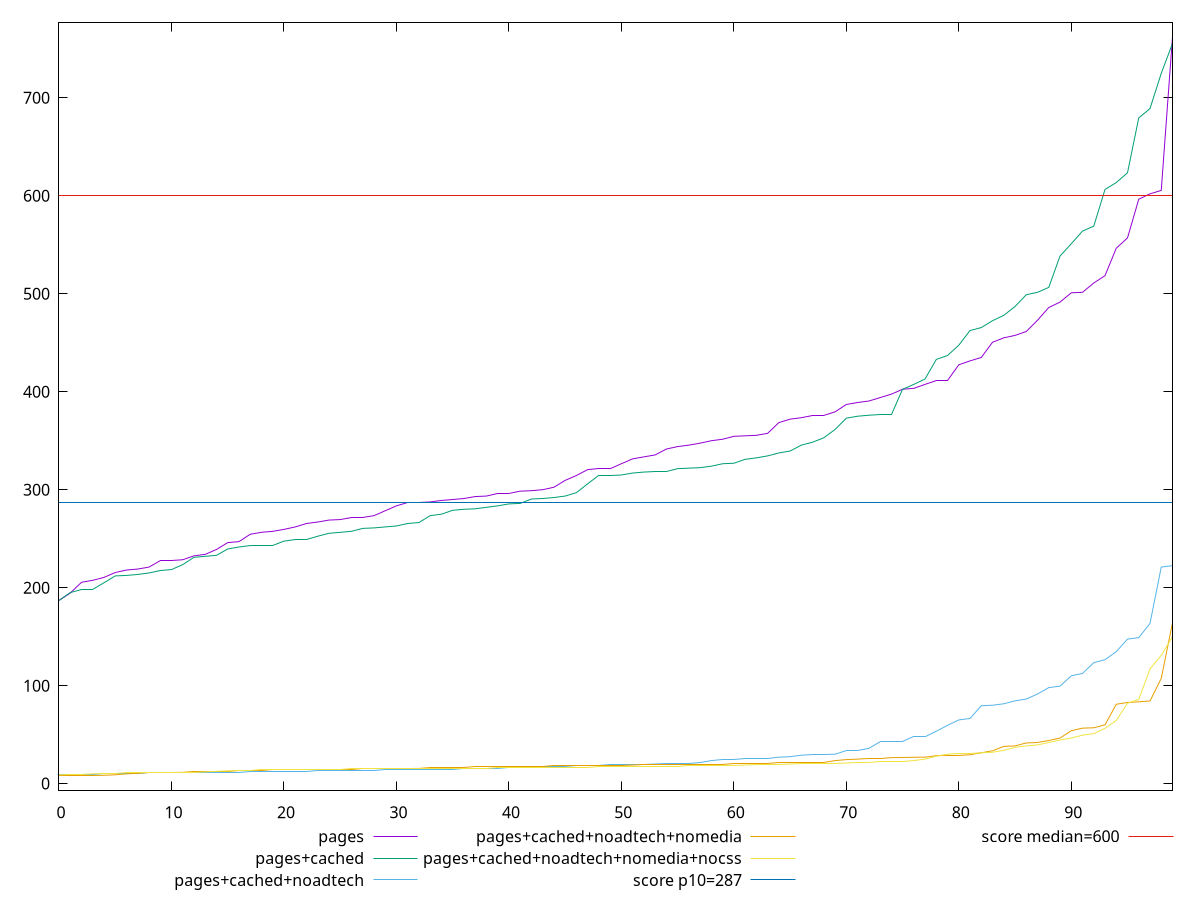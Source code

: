 reset

$pages <<EOF
0 187
1 194.5
2 205.4999999999991
3 207.5
4 210.5
5 215.5
6 218
7 219
8 220.9999999999991
9 227.5
10 227.5
11 228.5
12 232.5
13 234
14 239
15 246
16 247.0000000000009
17 254.5
18 256.4999999999991
19 257.5000000000009
20 259.5
21 262
22 265.5
23 267
24 269
25 269.4999999999991
26 272
27 272
28 273.5
29 278.5
30 283.5
31 286.9999999999991
32 287
33 287.5
34 289
35 290
36 291
37 293
38 293.5
39 295.9999999999991
40 296.0000000000009
41 298.5
42 299
43 300
44 302.5
45 309.5
46 314.5
47 320.5
48 322
49 322.0000000000009
50 326.5
51 331.5
52 333.5
53 335.4999999999991
54 341.5
55 344
56 345.5
57 347.5
58 350.0000000000009
59 351.5
60 354.5
61 355.00000000000045
62 355.4999999999991
63 357.5
64 368.4999999999991
65 372
66 373.4999999999991
67 375.5
68 375.5
69 379.5000000000009
70 386.9999999999991
71 389.0000000000009
72 390.5
73 393.9999999999991
74 397.4999999999991
75 402.4999999999991
76 403.5
77 407.5
78 411
79 411
80 427.5
81 431.5
82 434.9999999999991
83 450.5000000000018
84 455
85 457.5
86 461.5000000000009
87 473.0000000000009
88 486
89 491.5
90 501
91 501.4999999999991
92 511
93 518.5000000000009
94 546.5000000000007
95 557
96 596.4999999999991
97 602
98 605.5
99 762.0000000000018
EOF

$pagesCached <<EOF
0 187.0000000000009
1 195.0000000000009
2 198.5
3 198.5
4 205
5 211.9999999999991
6 212.5
7 213.5
8 215
9 217.5
10 218.5000000000009
11 223.4999999999991
12 231
13 232
14 233
15 239.5
16 241.4999999999991
17 243.0000000000009
18 243.4999999999991
19 243.5000000000009
20 247.5000000000009
21 249
22 249
23 252.4999999999991
24 255.4999999999991
25 256.5
26 257.5
27 260.5000000000009
28 260.9999999999991
29 261.9999999999991
30 263
31 265.4999999999991
32 266.5000000000009
33 273.5
34 274.9999999999991
35 279
36 280
37 280.5
38 282
39 283.5
40 285.5
41 285.9999999999991
42 290.5
43 291
44 291.9999999999991
45 293.5
46 297.0000000000009
47 306
48 314.5
49 314.5000000000009
50 315
51 317
52 318.0000000000009
53 318.9999999999991
54 319
55 321.5000000000009
56 322
57 322.5000000000009
58 324
59 326.4999999999991
60 327
61 331.0000000000009
62 332.5
63 334.5
64 337.5
65 339.5
66 345.5
67 348.4999999999991
68 352.9999999999991
69 361.5
70 373
71 375
72 376
73 376.9999999999991
74 377.0000000000009
75 402.5
76 407.4999999999991
77 412.9999999999991
78 433
79 437
80 447.5000000000009
81 462.5
82 465.5
83 472.5000000000009
84 478.0000000000009
85 486.9999999999991
86 499
87 501.5
88 506.5
89 538.5
90 551.0000000000009
91 564
92 569.0000000000005
93 606.4624999999987
94 613.4999999999991
95 623.5
96 679.4999999999991
97 689
98 725
99 755.4999999999991
EOF

$pagesCachedNoadtech <<EOF
0 9
1 9
2 9.5
3 9.5
4 10
5 10
6 10.5
7 10.5
8 11
9 11
10 11
11 11
12 11.5
13 11.5
14 11.5
15 11.5
16 11.5
17 12
18 12
19 12
20 12
21 12.5
22 12.5
23 13
24 13
25 13
26 13.5
27 13.5
28 13.5
29 14
30 14
31 14
32 14
33 14
34 14.5
35 14.5
36 15
37 15
38 15.5
39 15.5
40 16
41 16
42 16.5
43 17
44 17
45 17.5
46 18
47 18
48 18
49 19
50 19
51 19.5
52 19.5
53 20
54 20.5
55 21
56 21
57 21.5
58 23.5
59 25
60 25
61 25.5
62 25.5
63 25.5
64 27
65 27.5
66 29
67 29.499999999999773
68 29.5
69 30
70 33.5
71 33.5
72 36
73 42.5
74 42.5
75 42.5
76 48.5
77 48.5
78 53.5
79 59.5
80 64.99999999999955
81 66.5
82 79.5
83 80
84 81.49999999999977
85 84.50000000000023
86 86.31399999999962
87 91.5
88 98.00000000000023
89 99.5
90 110
91 112.5
92 123.50000000000023
93 126.5
94 134.70650000000114
95 147.50000000000023
96 149.00000000000023
97 163.5
98 221
99 222.5
EOF

$pagesCachedNoadtechNomedia <<EOF
0 8
1 8
2 8
3 8
4 8.5
5 9
6 10
7 10.5
8 11
9 11
10 11
11 11.5
12 12
13 12
14 12.5
15 12.5
16 13
17 13
18 13
19 14
20 14
21 14
22 14.5
23 14.5
24 14.5
25 14.5
26 14.5
27 15
28 15
29 15
30 15
31 15
32 15.5
33 16
34 16
35 16
36 16.5
37 17
38 17
39 17
40 17
41 17
42 17.5
43 17.5
44 18
45 18
46 18
47 18
48 18.5
49 18.5
50 18.5
51 19
52 19.5
53 19.5
54 19.5
55 19.5
56 20
57 20
58 20
59 20
60 21
61 21
62 21
63 21
64 21.5
65 21.5
66 22
67 22
68 22.000000000000227
69 23.5
70 24.5
71 25
72 26
73 26
74 26.5
75 26.67139999999995
76 26.936400000000162
77 27
78 28.5
79 29
80 29
81 29.5
82 31.5
83 33.5
84 38
85 38.5
86 41.5
87 42
88 44
89 46.5
90 54
91 56.615499999999656
92 57
93 60
94 80.99999999999955
95 82.81990000000019
96 83.5
97 84.32500000000005
98 107.37275
99 164.17049999999995
EOF

$pagesCachedNoadtechNomediaNocss <<EOF
0 9
1 9.5
2 9.5
3 10
4 10.5
5 10.5
6 11
7 11
8 11.5
9 11.5
10 11.5
11 11.5
12 11.5
13 12
14 12.5
15 13
16 13.5
17 13.5
18 14
19 14
20 14
21 14
22 14.5
23 14.5
24 14.5
25 14.5
26 15
27 15
28 15
29 15
30 15
31 15
32 15
33 15
34 15
35 15
36 15.5
37 15.5
38 15.5
39 16
40 16
41 16
42 16
43 16
44 16
45 16.5
46 16.5
47 16.5
48 17
49 17
50 17
51 17.5
52 17.5
53 17.5
54 17.5
55 17.5
56 18
57 18
58 18.5
59 18.5
60 18.5
61 19
62 19.5
63 19.5
64 19.5
65 20
66 20.5
67 20.5
68 20.5
69 20.5
70 21
71 22
72 22
73 23
74 23
75 23
76 23.5
77 25
78 28
79 30
80 30.5
81 30.5
82 31.5
83 32
84 34
85 37
86 38.5
87 39.5
88 42
89 44.5
90 46.5
91 49.5
92 51
93 56.5
94 64.5
95 82
96 86
97 117
98 131
99 150
EOF

set key outside below
set xrange [0:99]
set yrange [-7.080000000000037:777.0800000000019]
set trange [-7.080000000000037:777.0800000000019]
set terminal svg size 640, 580 enhanced background rgb 'white'
set output "report_00017_2021-02-10T15-08-03.406Z/total-blocking-time/comparison/sorted/all_raw.svg"

plot $pages title "pages" with line, \
     $pagesCached title "pages+cached" with line, \
     $pagesCachedNoadtech title "pages+cached+noadtech" with line, \
     $pagesCachedNoadtechNomedia title "pages+cached+noadtech+nomedia" with line, \
     $pagesCachedNoadtechNomediaNocss title "pages+cached+noadtech+nomedia+nocss" with line, \
     287 title "score p10=287", \
     600 title "score median=600"

reset
